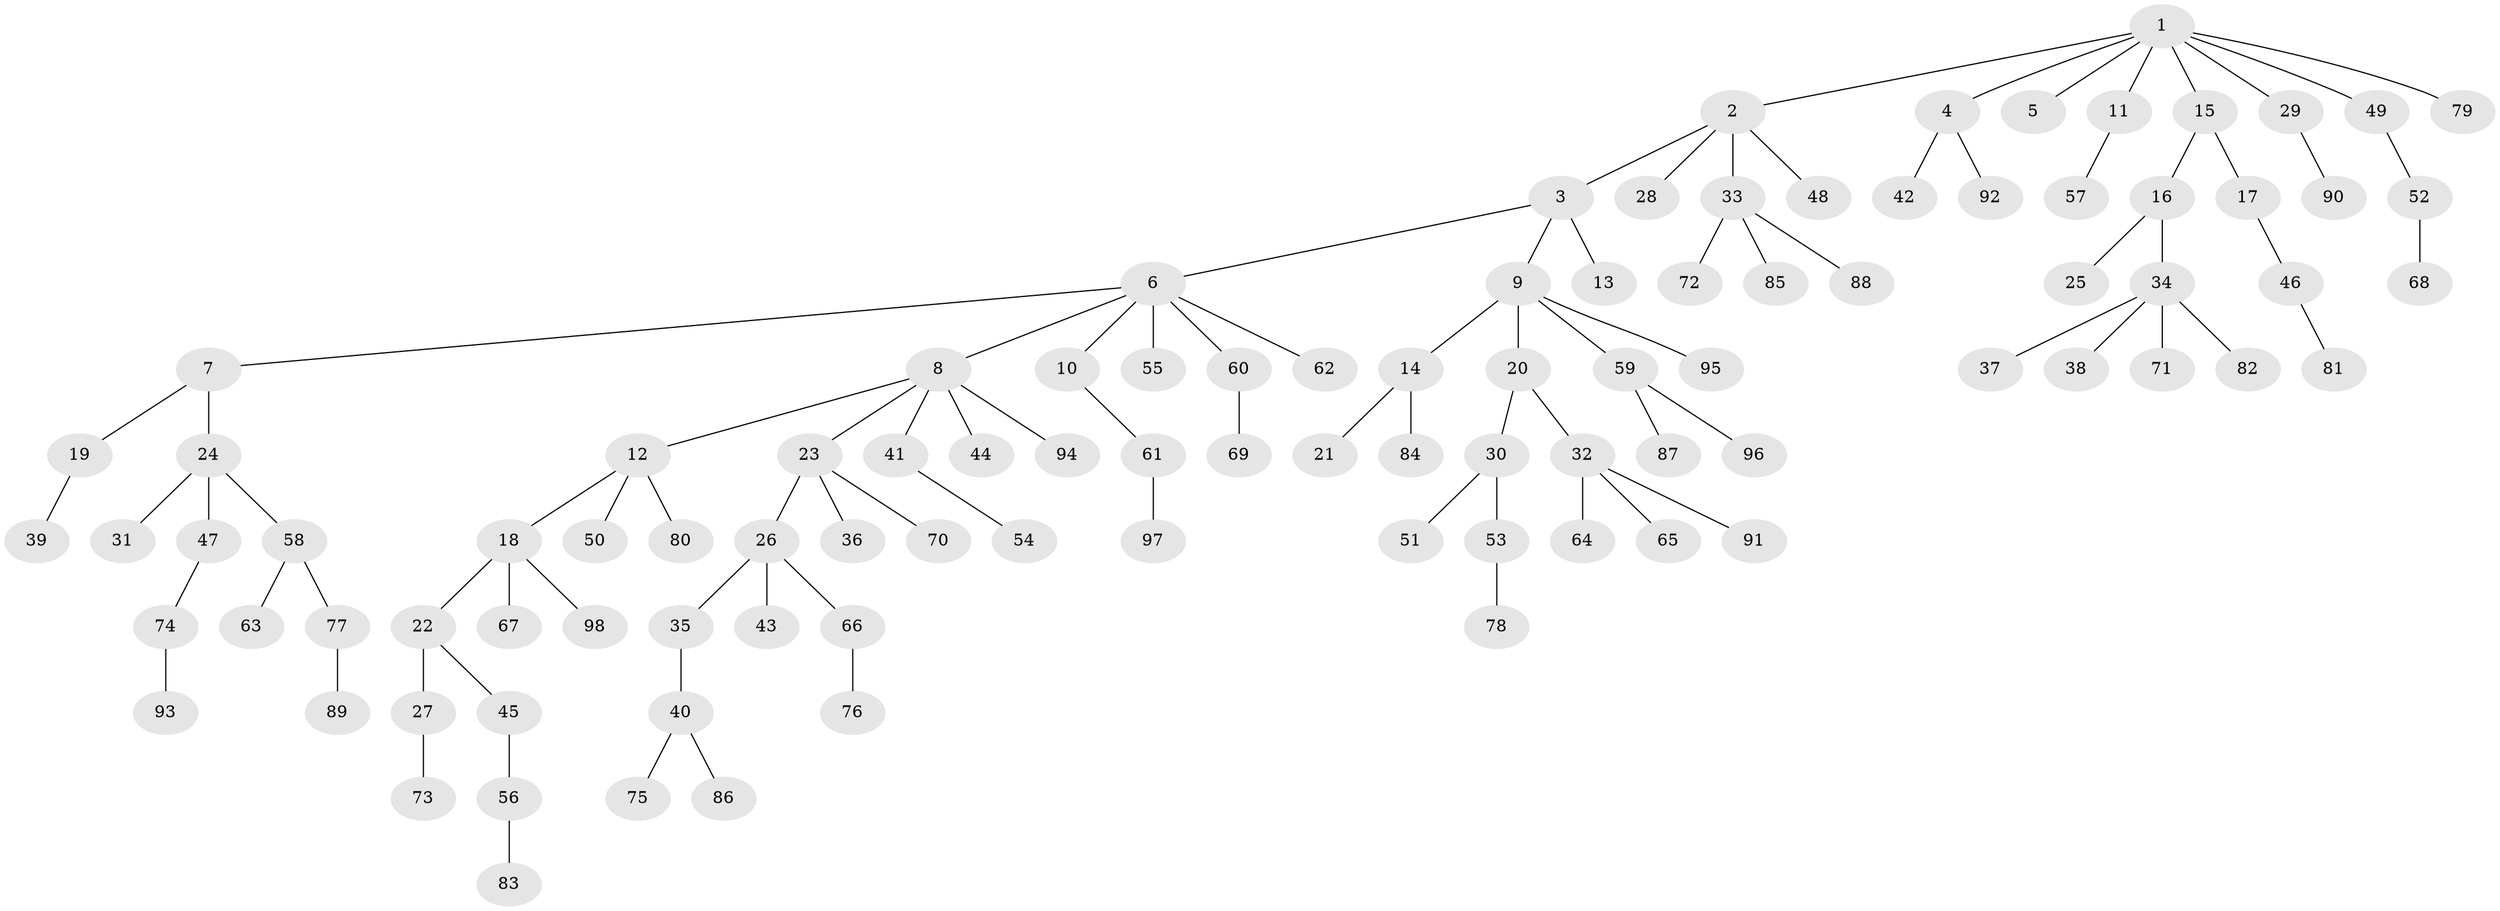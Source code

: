 // Generated by graph-tools (version 1.1) at 2025/15/03/09/25 04:15:36]
// undirected, 98 vertices, 97 edges
graph export_dot {
graph [start="1"]
  node [color=gray90,style=filled];
  1;
  2;
  3;
  4;
  5;
  6;
  7;
  8;
  9;
  10;
  11;
  12;
  13;
  14;
  15;
  16;
  17;
  18;
  19;
  20;
  21;
  22;
  23;
  24;
  25;
  26;
  27;
  28;
  29;
  30;
  31;
  32;
  33;
  34;
  35;
  36;
  37;
  38;
  39;
  40;
  41;
  42;
  43;
  44;
  45;
  46;
  47;
  48;
  49;
  50;
  51;
  52;
  53;
  54;
  55;
  56;
  57;
  58;
  59;
  60;
  61;
  62;
  63;
  64;
  65;
  66;
  67;
  68;
  69;
  70;
  71;
  72;
  73;
  74;
  75;
  76;
  77;
  78;
  79;
  80;
  81;
  82;
  83;
  84;
  85;
  86;
  87;
  88;
  89;
  90;
  91;
  92;
  93;
  94;
  95;
  96;
  97;
  98;
  1 -- 2;
  1 -- 4;
  1 -- 5;
  1 -- 11;
  1 -- 15;
  1 -- 29;
  1 -- 49;
  1 -- 79;
  2 -- 3;
  2 -- 28;
  2 -- 33;
  2 -- 48;
  3 -- 6;
  3 -- 9;
  3 -- 13;
  4 -- 42;
  4 -- 92;
  6 -- 7;
  6 -- 8;
  6 -- 10;
  6 -- 55;
  6 -- 60;
  6 -- 62;
  7 -- 19;
  7 -- 24;
  8 -- 12;
  8 -- 23;
  8 -- 41;
  8 -- 44;
  8 -- 94;
  9 -- 14;
  9 -- 20;
  9 -- 59;
  9 -- 95;
  10 -- 61;
  11 -- 57;
  12 -- 18;
  12 -- 50;
  12 -- 80;
  14 -- 21;
  14 -- 84;
  15 -- 16;
  15 -- 17;
  16 -- 25;
  16 -- 34;
  17 -- 46;
  18 -- 22;
  18 -- 67;
  18 -- 98;
  19 -- 39;
  20 -- 30;
  20 -- 32;
  22 -- 27;
  22 -- 45;
  23 -- 26;
  23 -- 36;
  23 -- 70;
  24 -- 31;
  24 -- 47;
  24 -- 58;
  26 -- 35;
  26 -- 43;
  26 -- 66;
  27 -- 73;
  29 -- 90;
  30 -- 51;
  30 -- 53;
  32 -- 64;
  32 -- 65;
  32 -- 91;
  33 -- 72;
  33 -- 85;
  33 -- 88;
  34 -- 37;
  34 -- 38;
  34 -- 71;
  34 -- 82;
  35 -- 40;
  40 -- 75;
  40 -- 86;
  41 -- 54;
  45 -- 56;
  46 -- 81;
  47 -- 74;
  49 -- 52;
  52 -- 68;
  53 -- 78;
  56 -- 83;
  58 -- 63;
  58 -- 77;
  59 -- 87;
  59 -- 96;
  60 -- 69;
  61 -- 97;
  66 -- 76;
  74 -- 93;
  77 -- 89;
}

